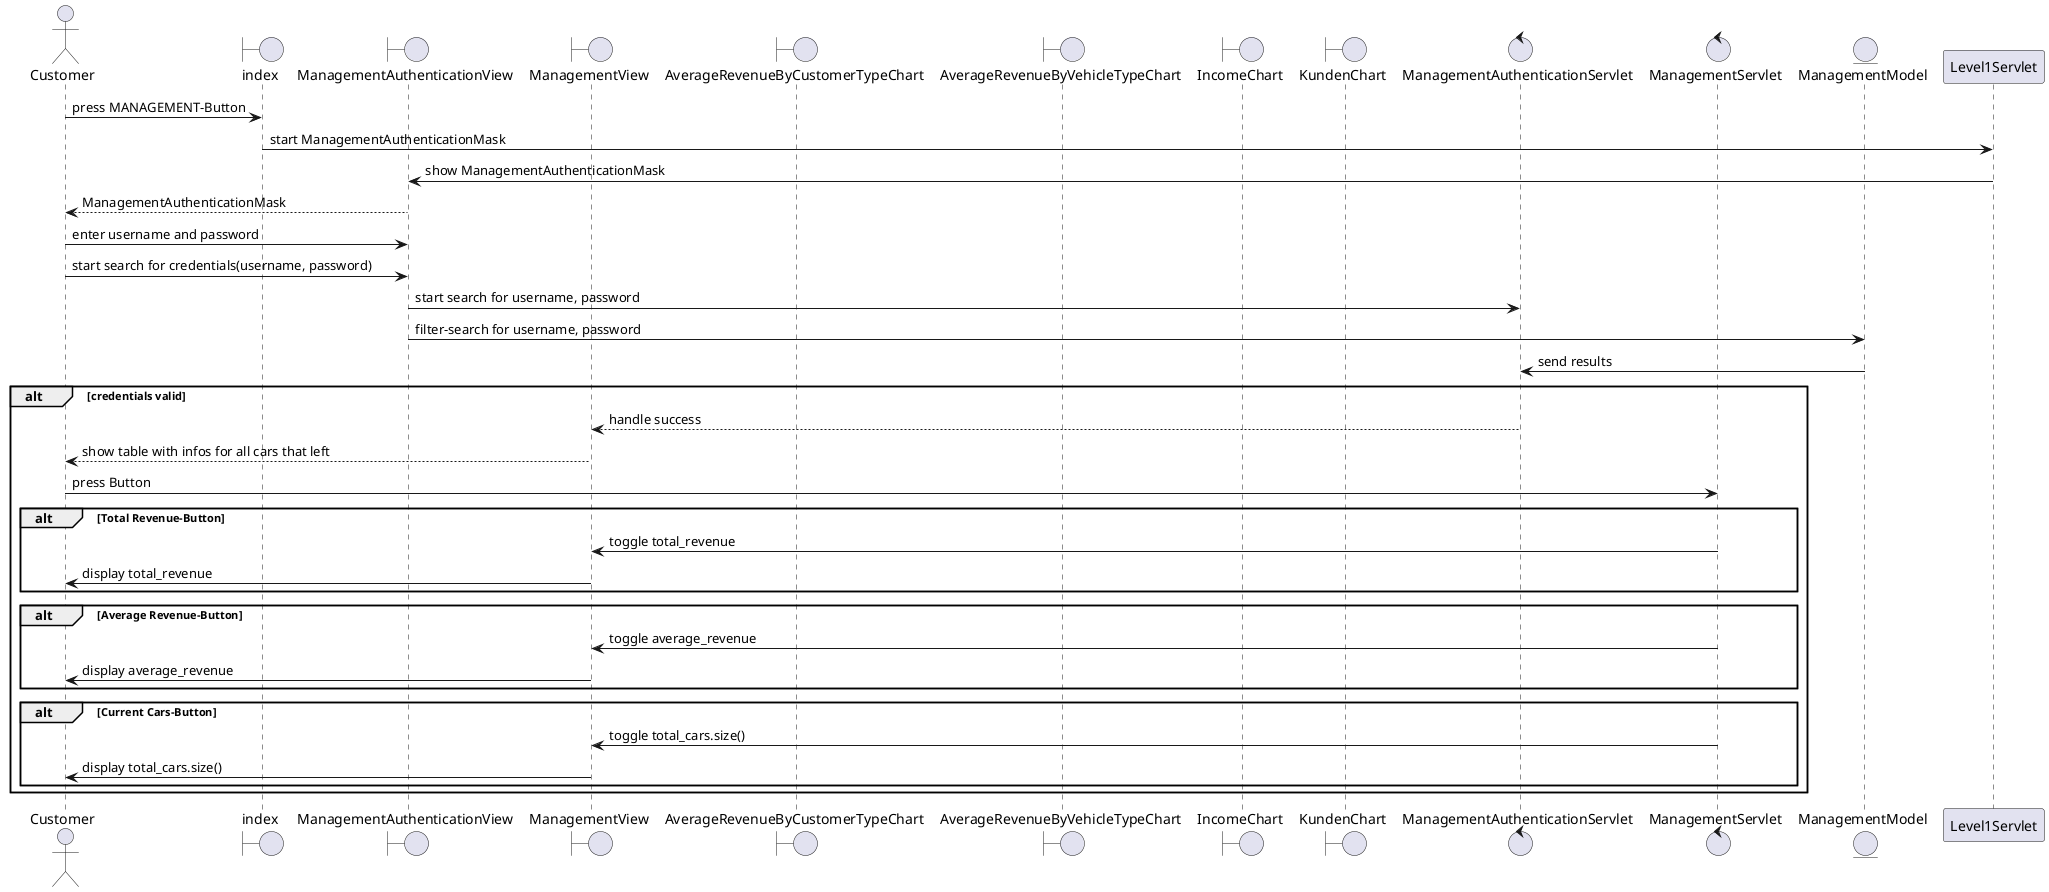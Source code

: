 @startuml
'https://plantuml.com/sequence-diagram
actor Customer
boundary index
boundary ManagementAuthenticationView
boundary ManagementView
boundary AverageRevenueByCustomerTypeChart
boundary AverageRevenueByVehicleTypeChart
boundary IncomeChart
boundary KundenChart
control ManagementAuthenticationServlet
control ManagementServlet
entity ManagementModel
Customer -> index : press MANAGEMENT-Button
index -> Level1Servlet : start ManagementAuthenticationMask
Level1Servlet -> ManagementAuthenticationView : show ManagementAuthenticationMask
ManagementAuthenticationView --> Customer : ManagementAuthenticationMask
Customer -> ManagementAuthenticationView : enter username and password
Customer -> ManagementAuthenticationView : start search for credentials(username, password)
ManagementAuthenticationView -> ManagementAuthenticationServlet : start search for username, password
ManagementAuthenticationView -> ManagementModel : filter-search for username, password
ManagementModel -> ManagementAuthenticationServlet : send results
alt credentials valid
    ManagementAuthenticationServlet --> ManagementView : handle success
    ManagementView --> Customer : show table with infos for all cars that left
    Customer -> ManagementServlet : press Button
    alt Total Revenue-Button
        ManagementServlet -> ManagementView : toggle total_revenue
        ManagementView -> Customer : display total_revenue
    end
    alt Average Revenue-Button
        ManagementServlet -> ManagementView : toggle average_revenue
        ManagementView -> Customer : display average_revenue
    end
    alt Current Cars-Button
        ManagementServlet -> ManagementView : toggle total_cars.size()
        ManagementView -> Customer : display total_cars.size()
    end


end


@enduml